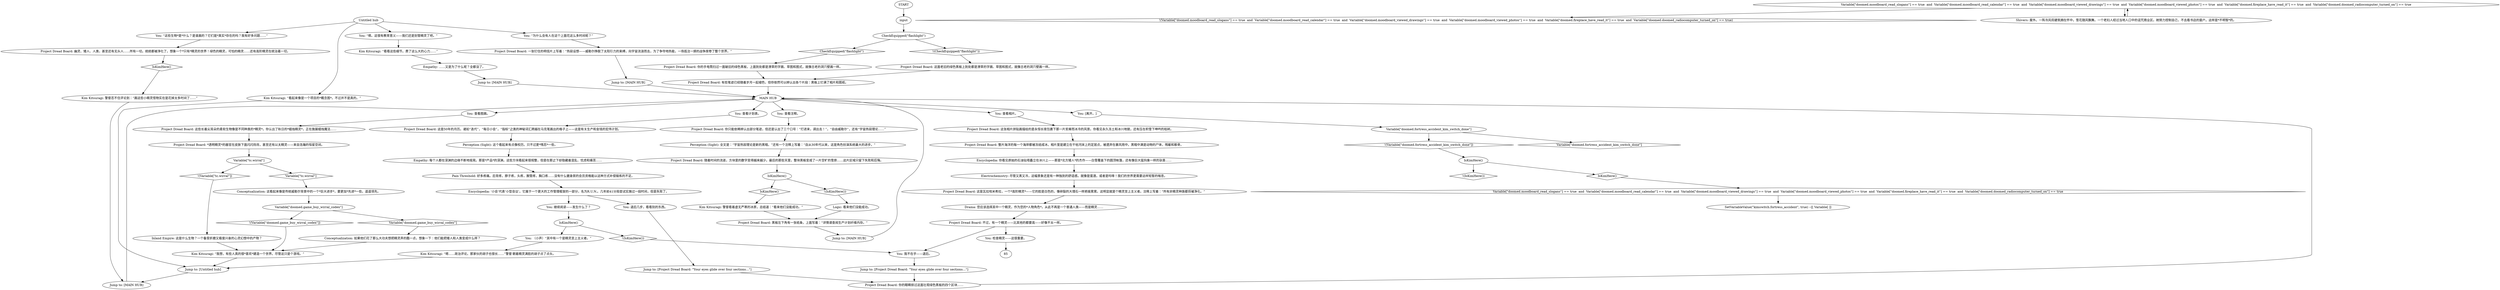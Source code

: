 # DOOMED / MOODBOARD
# Fortress Accident's whiteboard. Has three sections: game-related concept art, production schedule and Soona's notes.
# ==================================================
digraph G {
	  0 [label="START"];
	  1 [label="input"];
	  2 [label="Pain Threshold: 好多疼痛。后背疼，脖子疼，头疼，腕管疼，胸口疼……没有什么健身房的会员资格能以这种方式补偿锻炼的不足。"];
	  3 [label="Kim Kitsuragi: “看看这些细节。费了这么大的心力……”"];
	  4 [label="Empathy: 每个人都在深渊的边缘不断地摇晃。那是*产品*的深渊。这些方块看起来很规整，但是在那之下却隐藏着混乱、忧虑和痛苦……"];
	  5 [label="Encyclopedia: 你看见原始的石油钻塔矗立在冰川上——那是*北方矮人*的杰作——白雪覆盖下的圆顶帐篷，还有像巨大猛犸象一样的驮兽……"];
	  6 [label="You: 查看注释。"];
	  7 [label="You: “嗯。这很有教育意义——我们还是别管精灵了吧。”"];
	  8 [label="You: 继续阅读——发生什么了？"];
	  9 [label="Kim Kitsuragi: 警督忍不住评论到：“画这些小精灵怪物实在是花掉太多时间了……”"];
	  10 [label="You: 退后几步，看看别的东西。"];
	  11 [label="SetVariableValue(\"kimswitch.fortress_accident\", true) --[[ Variable[ ]]"];
	  12 [label="Jump to: [Untitled hub]"];
	  13 [label="You: “这些生物*是*什么？是谁画的？它们是*真实*存在的吗？我有好多问题……”"];
	  14 [label="Jump to: [Project Dread Board: \"Your eyes glide over four sections...\"]"];
	  15 [label="You: 查看相片。"];
	  16 [label="Jump to: [Project Dread Board: \"Your eyes glide over four sections...\"]"];
	  17 [label="MAIN HUB"];
	  18 [label="Jump to: [MAIN HUB]"];
	  19 [label="You: [离开。]"];
	  20 [label="Project Dread Board: 你的手电筒扫过一面破旧的绿色黑板，上面到处都是潦草的字画、草图和图式，就像古老的洞穴壁画一样。"];
	  21 [label="CheckEquipped(\"flashlight\")"];
	  22 [label="CheckEquipped(\"flashlight\")", shape=diamond];
	  23 [label="!(CheckEquipped(\"flashlight\"))", shape=diamond];
	  24 [label="Logic: 看来他们没能成功。"];
	  25 [label="Project Dread Board: 有些笔迹已经随着岁月一起褪色，但你依然可以辨认出各个片段：黑板上钉满了相片和图纸。"];
	  26 [label="Electrochemistry: 尽管又黑又冷，这幅景象还是有一种独到的舒适感。就像是蛋酒，或者是吗啡！我们的世界更需要这样短暂的喘息。"];
	  27 [label="Project Dread Board: 这些长着尖耳朵的柔软生物像是不同种类的*精灵*。你认出了秋日的*蜡烛精灵*，正在施展蜡烛魔法……"];
	  28 [label="Conceptualization: 这看起来像是传统威勒尔背景中的一个*巨大进步*，要更加*先进*一些。遥遥领先。"];
	  29 [label="Jump to: [MAIN HUB]"];
	  30 [label="Variable[\"doomed.game_buy_wirral_codex\"]"];
	  31 [label="Variable[\"doomed.game_buy_wirral_codex\"]", shape=diamond];
	  32 [label="!(Variable[\"doomed.game_buy_wirral_codex\"])", shape=diamond];
	  33 [label="Variable[\"doomed.fortress_accident_kim_switch_done\"]"];
	  34 [label="Variable[\"doomed.fortress_accident_kim_switch_done\"]", shape=diamond];
	  35 [label="!(Variable[\"doomed.fortress_accident_kim_switch_done\"])", shape=diamond];
	  36 [label="You: 查看图画。"];
	  37 [label="Inland Empire: 这是什么生物？一个备受折磨又极度兴奋的心灵幻想中的产物？"];
	  38 [label="Empathy: ……又是为了什么呢？全都没了。"];
	  39 [label="Jump to: [MAIN HUB]"];
	  40 [label="You: 检查精灵——这很重要。"];
	  41 [label="You: 我不在乎——退后。"];
	  42 [label="Project Dread Board: 这面老旧的绿色黑板上到处都是潦草的字画、草图和图式，就像古老的洞穴壁画一样。"];
	  43 [label="Kim Kitsuragi: “嗯……政治评论。那家伙的胡子也很长……”警督 朝着精灵满脸的胡子点了点头。"];
	  44 [label="Project Dread Board: 整片海洋的每一个海岸都被冻结成冰。相片里是建立在干枯河床上的定居点，被遗弃在暴风雨中。黑暗中满是动物的尸体，残躯和骸骨。"];
	  45 [label="Project Dread Board: 你只能依稀辨认出部分笔迹，但还是认出了三个口号：“打进来，调出去！”，“自由威勒尔”，还有“宇宙热寂理论……”"];
	  46 [label="Perception (Sight): 这个看起来有点像校历。只不过更*残忍*一些。"];
	  47 [label="Conceptualization: 如果他们花了那么大功夫想把精灵弄的酷一点，想象一下：他们能把矮人和人类变成什么样？"];
	  48 [label="IsKimHere()"];
	  49 [label="IsKimHere()", shape=diamond];
	  50 [label="!(IsKimHere())", shape=diamond];
	  51 [label="Project Dread Board: 这是50年的月历。诸如“迭代”，“每日小会”，“指标”之类的神秘词汇跨越在马克笔画出的格子上——这是有关生产和金钱的宏伟计划。"];
	  52 [label="Project Dread Board: 不过，有一个精灵——比其他的都要高——好像不太一样。"];
	  53 [label="Variable[\"tc.wirral\"]"];
	  54 [label="Variable[\"tc.wirral\"]", shape=diamond];
	  55 [label="!(Variable[\"tc.wirral\"])", shape=diamond];
	  56 [label="Encyclopedia: ‘小会’代表‘小型会议’。它属于一个更大的工作管理框架的一部分，名为R.U.N.。几年前41分局尝试实施过一段时间，但是失败了。"];
	  57 [label="Kim Kitsuragi: 警督看着虚无严寒的冰原，总结道：“看来他们没能成功。”"];
	  58 [label="Project Dread Board: *透明精灵*的器官在皮肤下面闪闪烁烁，甚至还有以太精灵——来自浩瀚的恒星空间。"];
	  59 [label="You: 查看计划表。"];
	  60 [label="Project Dread Board: 这张相片拼贴画描绘的是永恒长夜包裹下那一片贫瘠而冰冷的风景。你看见永久冻土和冰川地貌，还有压在积雪下呻吟的枯树。"];
	  61 [label="Perception (Sight): 全文是：“宇宙热寂理论是新的黑暗。”还有一个注释上写着：“自从30年代以来，这是角色扮演系统最大的进步。”"];
	  62 [label="Project Dread Board: 你的眼睛掠过这面壮观绿色黑板的四个区块……"];
	  63 [label="IsKimHere()"];
	  64 [label="IsKimHere()", shape=diamond];
	  65 [label="!(IsKimHere())", shape=diamond];
	  66 [label="Project Dread Board: 黑板左下角有一张纸条，上面写着：“详情请查阅生产计划纤维内存。”"];
	  67 [label="You: “为什么会有人在这个上面花这么多时间呢？”"];
	  68 [label="Untitled hub"];
	  69 [label="Jump to: [MAIN HUB]"];
	  70 [label="Variable[\"doomed.moodboard_read_slogans\"] == true  and  Variable[\"doomed.moodboard_read_calendar\"] == true  and  Variable[\"doomed.moodboard_viewed_drawings\"] == true  and  Variable[\"doomed.moodboard_viewed_photos\"] == true  and  Variable[\"doomed.fireplace_have_read_it\"] == true  and  Variable[\"doomed.doomed_radiocomputer_turned_on\"] == true"];
	  71 [label="Variable[\"doomed.moodboard_read_slogans\"] == true  and  Variable[\"doomed.moodboard_read_calendar\"] == true  and  Variable[\"doomed.moodboard_viewed_drawings\"] == true  and  Variable[\"doomed.moodboard_viewed_photos\"] == true  and  Variable[\"doomed.fireplace_have_read_it\"] == true  and  Variable[\"doomed.doomed_radiocomputer_turned_on\"] == true", shape=diamond];
	  72 [label="!(Variable[\"doomed.moodboard_read_slogans\"] == true  and  Variable[\"doomed.moodboard_read_calendar\"] == true  and  Variable[\"doomed.moodboard_viewed_drawings\"] == true  and  Variable[\"doomed.moodboard_viewed_photos\"] == true  and  Variable[\"doomed.fireplace_have_read_it\"] == true  and  Variable[\"doomed.doomed_radiocomputer_turned_on\"] == true)", shape=diamond];
	  73 [label="Shivers: 屋外，一阵冷风将建筑拥在怀中。雪花随风飘舞。一个老妇人经过当地人口中的诅咒商业区。她努力控制自己，不去看书店的窗户。这样是*不明智*的。"];
	  74 [label="Project Dread Board: 随着时间的流逝，方块里的数字变得越来越少。最后的那些天里，整块黑板变成了一片空旷的雪原……这片区域只留下失败和后悔。"];
	  75 [label="IsKimHere()"];
	  76 [label="IsKimHere()", shape=diamond];
	  77 [label="!(IsKimHere())", shape=diamond];
	  78 [label="You: （小声）“其中有一个是精灵至上主义者。”"];
	  79 [label="Kim Kitsuragi: “看起来像是一个项目的*概念图*。不过并不是真的。”"];
	  80 [label="Project Dread Board: 幽灵、矮人、人类，甚至还有无头人……所有一切。统统都被净化了。想象一个*只有*精灵的世界！绿色的精灵，可怕的精灵……还有高阶精灵在统治着一切。"];
	  81 [label="Drama: 您应该选择其中一个精灵，作为您的*人物角色*。从此不再是一个普通人类——而是精灵……"];
	  82 [label="Kim Kitsuragi: “我想，有些人真的很*喜欢*建造一个世界。尽管这只是个游戏。”"];
	  83 [label="Project Dread Board: 一张钉住的明信片上写着：“热寂设想——威勒尔挣脱了太阳引力的束缚，向宇宙流浪而去，为了争夺地热能，一场孤注一掷的战争席卷了整个世界。”"];
	  84 [label="Project Dread Board: 这是瓦拉哈米希拉，一个*高阶精灵*——它的脸是白色的，像碎裂的大理石一样疤痕累累。这明显就是个精灵至上主义者。注释上写着：“所有非精灵种族都将被净化。”"];
	  0 -> 1
	  1 -> 21
	  2 -> 56
	  3 -> 38
	  4 -> 2
	  5 -> 26
	  6 -> 45
	  7 -> 3
	  8 -> 75
	  9 -> 69
	  10 -> 16
	  12 -> 69
	  13 -> 80
	  14 -> 62
	  15 -> 60
	  16 -> 62
	  17 -> 36
	  17 -> 6
	  17 -> 15
	  17 -> 19
	  17 -> 59
	  18 -> 17
	  19 -> 33
	  20 -> 25
	  21 -> 22
	  21 -> 23
	  22 -> 20
	  23 -> 42
	  24 -> 66
	  25 -> 17
	  26 -> 84
	  27 -> 58
	  28 -> 30
	  29 -> 17
	  30 -> 32
	  30 -> 31
	  31 -> 47
	  32 -> 82
	  33 -> 34
	  33 -> 35
	  35 -> 48
	  36 -> 27
	  37 -> 82
	  38 -> 29
	  39 -> 17
	  40 -> 85
	  41 -> 14
	  42 -> 25
	  43 -> 12
	  44 -> 5
	  45 -> 61
	  46 -> 4
	  47 -> 82
	  48 -> 49
	  48 -> 50
	  49 -> 71
	  51 -> 46
	  52 -> 40
	  52 -> 41
	  53 -> 54
	  53 -> 55
	  54 -> 28
	  55 -> 37
	  56 -> 8
	  56 -> 10
	  57 -> 66
	  58 -> 53
	  59 -> 51
	  60 -> 44
	  61 -> 74
	  62 -> 17
	  63 -> 64
	  63 -> 65
	  64 -> 57
	  65 -> 24
	  66 -> 39
	  67 -> 83
	  68 -> 67
	  68 -> 7
	  68 -> 13
	  68 -> 79
	  69 -> 17
	  70 -> 72
	  70 -> 73
	  71 -> 11
	  73 -> 70
	  74 -> 63
	  75 -> 77
	  75 -> 78
	  76 -> 9
	  77 -> 41
	  78 -> 43
	  79 -> 12
	  80 -> 76
	  81 -> 52
	  82 -> 12
	  83 -> 18
	  84 -> 81
}

